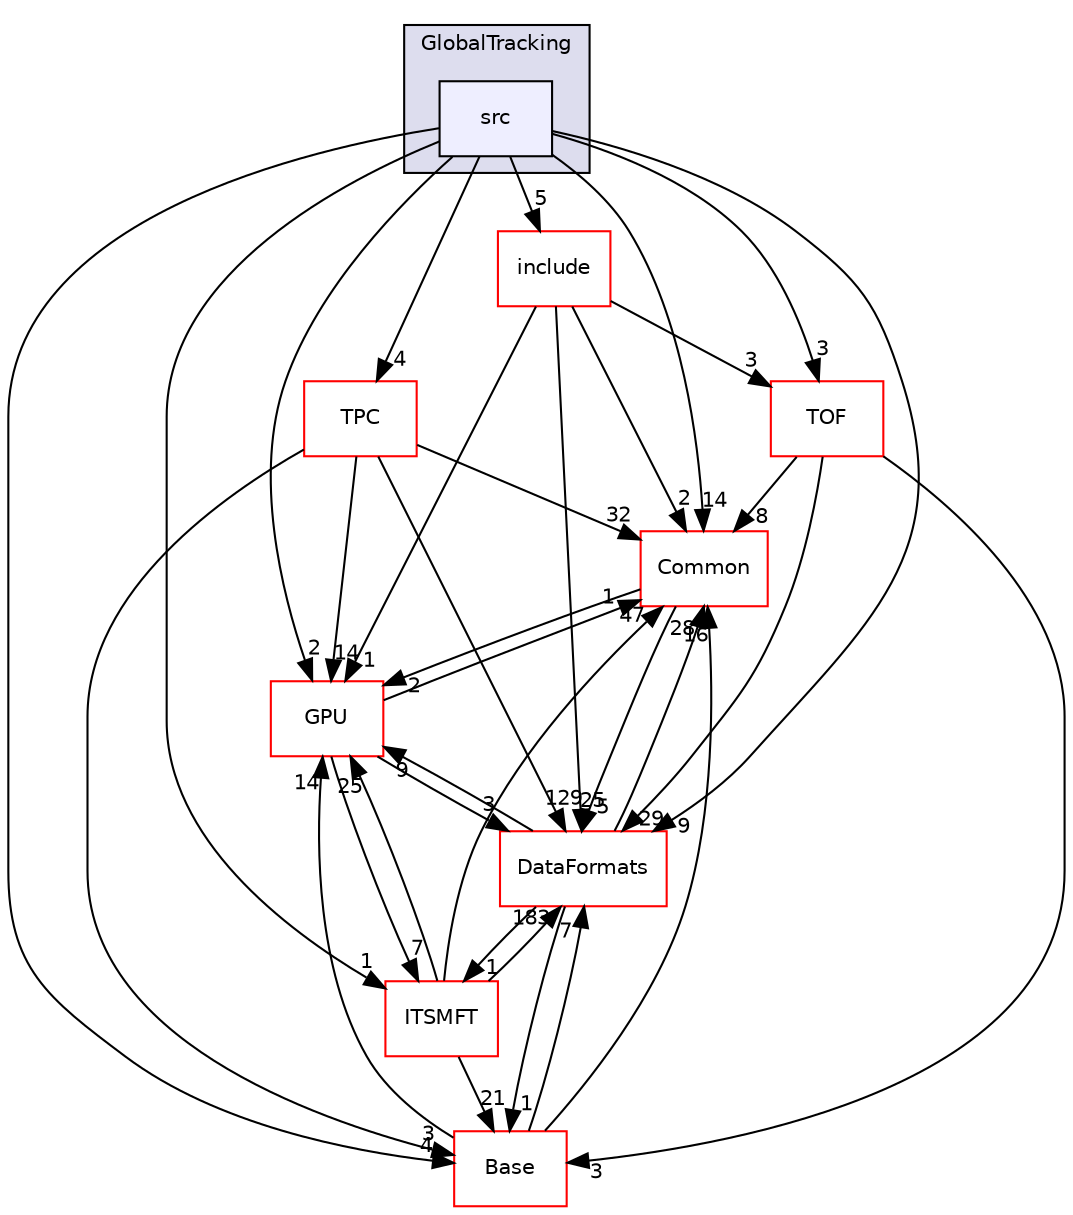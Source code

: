 digraph "/home/travis/build/AliceO2Group/AliceO2/Detectors/GlobalTracking/src" {
  bgcolor=transparent;
  compound=true
  node [ fontsize="10", fontname="Helvetica"];
  edge [ labelfontsize="10", labelfontname="Helvetica"];
  subgraph clusterdir_18e0e8b4b629c3c13e7ad1457bcd5f89 {
    graph [ bgcolor="#ddddee", pencolor="black", label="GlobalTracking" fontname="Helvetica", fontsize="10", URL="dir_18e0e8b4b629c3c13e7ad1457bcd5f89.html"]
  dir_a4cf5706394b5fe2435fe6f83bdb2959 [shape=box, label="src", style="filled", fillcolor="#eeeeff", pencolor="black", URL="dir_a4cf5706394b5fe2435fe6f83bdb2959.html"];
  }
  dir_6c932510dcafb55c77509e6f7d0d452e [shape=box label="include" color="red" URL="dir_6c932510dcafb55c77509e6f7d0d452e.html"];
  dir_4ab6b4cc6a7edbff49100e9123df213f [shape=box label="Common" color="red" URL="dir_4ab6b4cc6a7edbff49100e9123df213f.html"];
  dir_a597e8e061b11201a1dff411feb10d0b [shape=box label="TPC" color="red" URL="dir_a597e8e061b11201a1dff411feb10d0b.html"];
  dir_37c90836491b695b472bf98d1be8336b [shape=box label="Base" color="red" URL="dir_37c90836491b695b472bf98d1be8336b.html"];
  dir_1306292b77b40360479b729ac9ee7efe [shape=box label="ITSMFT" color="red" URL="dir_1306292b77b40360479b729ac9ee7efe.html"];
  dir_577c839d346a264df4e9e588ca2a45dd [shape=box label="TOF" color="red" URL="dir_577c839d346a264df4e9e588ca2a45dd.html"];
  dir_f511f1e9c03c071966ae594f00bbc5e0 [shape=box label="GPU" color="red" URL="dir_f511f1e9c03c071966ae594f00bbc5e0.html"];
  dir_2171f7ec022c5423887b07c69b2f5b48 [shape=box label="DataFormats" color="red" URL="dir_2171f7ec022c5423887b07c69b2f5b48.html"];
  dir_a4cf5706394b5fe2435fe6f83bdb2959->dir_6c932510dcafb55c77509e6f7d0d452e [headlabel="5", labeldistance=1.5 headhref="dir_000388_000386.html"];
  dir_a4cf5706394b5fe2435fe6f83bdb2959->dir_4ab6b4cc6a7edbff49100e9123df213f [headlabel="14", labeldistance=1.5 headhref="dir_000388_000009.html"];
  dir_a4cf5706394b5fe2435fe6f83bdb2959->dir_a597e8e061b11201a1dff411feb10d0b [headlabel="4", labeldistance=1.5 headhref="dir_000388_000130.html"];
  dir_a4cf5706394b5fe2435fe6f83bdb2959->dir_37c90836491b695b472bf98d1be8336b [headlabel="4", labeldistance=1.5 headhref="dir_000388_000248.html"];
  dir_a4cf5706394b5fe2435fe6f83bdb2959->dir_1306292b77b40360479b729ac9ee7efe [headlabel="1", labeldistance=1.5 headhref="dir_000388_000022.html"];
  dir_a4cf5706394b5fe2435fe6f83bdb2959->dir_577c839d346a264df4e9e588ca2a45dd [headlabel="3", labeldistance=1.5 headhref="dir_000388_000126.html"];
  dir_a4cf5706394b5fe2435fe6f83bdb2959->dir_f511f1e9c03c071966ae594f00bbc5e0 [headlabel="2", labeldistance=1.5 headhref="dir_000388_000138.html"];
  dir_a4cf5706394b5fe2435fe6f83bdb2959->dir_2171f7ec022c5423887b07c69b2f5b48 [headlabel="9", labeldistance=1.5 headhref="dir_000388_000052.html"];
  dir_6c932510dcafb55c77509e6f7d0d452e->dir_4ab6b4cc6a7edbff49100e9123df213f [headlabel="2", labeldistance=1.5 headhref="dir_000386_000009.html"];
  dir_6c932510dcafb55c77509e6f7d0d452e->dir_577c839d346a264df4e9e588ca2a45dd [headlabel="3", labeldistance=1.5 headhref="dir_000386_000126.html"];
  dir_6c932510dcafb55c77509e6f7d0d452e->dir_f511f1e9c03c071966ae594f00bbc5e0 [headlabel="1", labeldistance=1.5 headhref="dir_000386_000138.html"];
  dir_6c932510dcafb55c77509e6f7d0d452e->dir_2171f7ec022c5423887b07c69b2f5b48 [headlabel="25", labeldistance=1.5 headhref="dir_000386_000052.html"];
  dir_4ab6b4cc6a7edbff49100e9123df213f->dir_f511f1e9c03c071966ae594f00bbc5e0 [headlabel="2", labeldistance=1.5 headhref="dir_000009_000138.html"];
  dir_4ab6b4cc6a7edbff49100e9123df213f->dir_2171f7ec022c5423887b07c69b2f5b48 [headlabel="5", labeldistance=1.5 headhref="dir_000009_000052.html"];
  dir_a597e8e061b11201a1dff411feb10d0b->dir_4ab6b4cc6a7edbff49100e9123df213f [headlabel="32", labeldistance=1.5 headhref="dir_000130_000009.html"];
  dir_a597e8e061b11201a1dff411feb10d0b->dir_37c90836491b695b472bf98d1be8336b [headlabel="3", labeldistance=1.5 headhref="dir_000130_000248.html"];
  dir_a597e8e061b11201a1dff411feb10d0b->dir_f511f1e9c03c071966ae594f00bbc5e0 [headlabel="14", labeldistance=1.5 headhref="dir_000130_000138.html"];
  dir_a597e8e061b11201a1dff411feb10d0b->dir_2171f7ec022c5423887b07c69b2f5b48 [headlabel="129", labeldistance=1.5 headhref="dir_000130_000052.html"];
  dir_37c90836491b695b472bf98d1be8336b->dir_4ab6b4cc6a7edbff49100e9123df213f [headlabel="16", labeldistance=1.5 headhref="dir_000248_000009.html"];
  dir_37c90836491b695b472bf98d1be8336b->dir_f511f1e9c03c071966ae594f00bbc5e0 [headlabel="14", labeldistance=1.5 headhref="dir_000248_000138.html"];
  dir_37c90836491b695b472bf98d1be8336b->dir_2171f7ec022c5423887b07c69b2f5b48 [headlabel="7", labeldistance=1.5 headhref="dir_000248_000052.html"];
  dir_1306292b77b40360479b729ac9ee7efe->dir_4ab6b4cc6a7edbff49100e9123df213f [headlabel="47", labeldistance=1.5 headhref="dir_000022_000009.html"];
  dir_1306292b77b40360479b729ac9ee7efe->dir_37c90836491b695b472bf98d1be8336b [headlabel="21", labeldistance=1.5 headhref="dir_000022_000248.html"];
  dir_1306292b77b40360479b729ac9ee7efe->dir_f511f1e9c03c071966ae594f00bbc5e0 [headlabel="25", labeldistance=1.5 headhref="dir_000022_000138.html"];
  dir_1306292b77b40360479b729ac9ee7efe->dir_2171f7ec022c5423887b07c69b2f5b48 [headlabel="183", labeldistance=1.5 headhref="dir_000022_000052.html"];
  dir_577c839d346a264df4e9e588ca2a45dd->dir_4ab6b4cc6a7edbff49100e9123df213f [headlabel="8", labeldistance=1.5 headhref="dir_000126_000009.html"];
  dir_577c839d346a264df4e9e588ca2a45dd->dir_37c90836491b695b472bf98d1be8336b [headlabel="3", labeldistance=1.5 headhref="dir_000126_000248.html"];
  dir_577c839d346a264df4e9e588ca2a45dd->dir_2171f7ec022c5423887b07c69b2f5b48 [headlabel="29", labeldistance=1.5 headhref="dir_000126_000052.html"];
  dir_f511f1e9c03c071966ae594f00bbc5e0->dir_4ab6b4cc6a7edbff49100e9123df213f [headlabel="1", labeldistance=1.5 headhref="dir_000138_000009.html"];
  dir_f511f1e9c03c071966ae594f00bbc5e0->dir_1306292b77b40360479b729ac9ee7efe [headlabel="7", labeldistance=1.5 headhref="dir_000138_000022.html"];
  dir_f511f1e9c03c071966ae594f00bbc5e0->dir_2171f7ec022c5423887b07c69b2f5b48 [headlabel="3", labeldistance=1.5 headhref="dir_000138_000052.html"];
  dir_2171f7ec022c5423887b07c69b2f5b48->dir_4ab6b4cc6a7edbff49100e9123df213f [headlabel="28", labeldistance=1.5 headhref="dir_000052_000009.html"];
  dir_2171f7ec022c5423887b07c69b2f5b48->dir_37c90836491b695b472bf98d1be8336b [headlabel="1", labeldistance=1.5 headhref="dir_000052_000248.html"];
  dir_2171f7ec022c5423887b07c69b2f5b48->dir_1306292b77b40360479b729ac9ee7efe [headlabel="1", labeldistance=1.5 headhref="dir_000052_000022.html"];
  dir_2171f7ec022c5423887b07c69b2f5b48->dir_f511f1e9c03c071966ae594f00bbc5e0 [headlabel="9", labeldistance=1.5 headhref="dir_000052_000138.html"];
}
